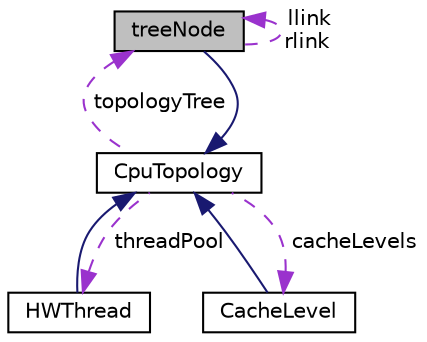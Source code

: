 digraph "treeNode"
{
  edge [fontname="Helvetica",fontsize="10",labelfontname="Helvetica",labelfontsize="10"];
  node [fontname="Helvetica",fontsize="10",shape=record];
  Node1 [label="treeNode",height=0.2,width=0.4,color="black", fillcolor="grey75", style="filled", fontcolor="black"];
  Node2 -> Node1 [dir="back",color="midnightblue",fontsize="10",style="solid",fontname="Helvetica"];
  Node2 [label="CpuTopology",height=0.2,width=0.4,color="black", fillcolor="white", style="filled",URL="$structCpuTopology.html",tooltip="Structure describing the topology of the HW threads in the system. "];
  Node3 -> Node2 [dir="back",color="darkorchid3",fontsize="10",style="dashed",label=" threadPool" ,fontname="Helvetica"];
  Node3 [label="HWThread",height=0.2,width=0.4,color="black", fillcolor="white", style="filled",URL="$structHWThread.html",tooltip="Structure with IDs of a HW thread. "];
  Node2 -> Node3 [dir="back",color="midnightblue",fontsize="10",style="solid",fontname="Helvetica"];
  Node1 -> Node2 [dir="back",color="darkorchid3",fontsize="10",style="dashed",label=" topologyTree" ,fontname="Helvetica"];
  Node4 -> Node2 [dir="back",color="darkorchid3",fontsize="10",style="dashed",label=" cacheLevels" ,fontname="Helvetica"];
  Node4 [label="CacheLevel",height=0.2,width=0.4,color="black", fillcolor="white", style="filled",URL="$structCacheLevel.html",tooltip="Structure describing a cache level. "];
  Node2 -> Node4 [dir="back",color="midnightblue",fontsize="10",style="solid",fontname="Helvetica"];
  Node1 -> Node1 [dir="back",color="darkorchid3",fontsize="10",style="dashed",label=" llink\nrlink" ,fontname="Helvetica"];
}
